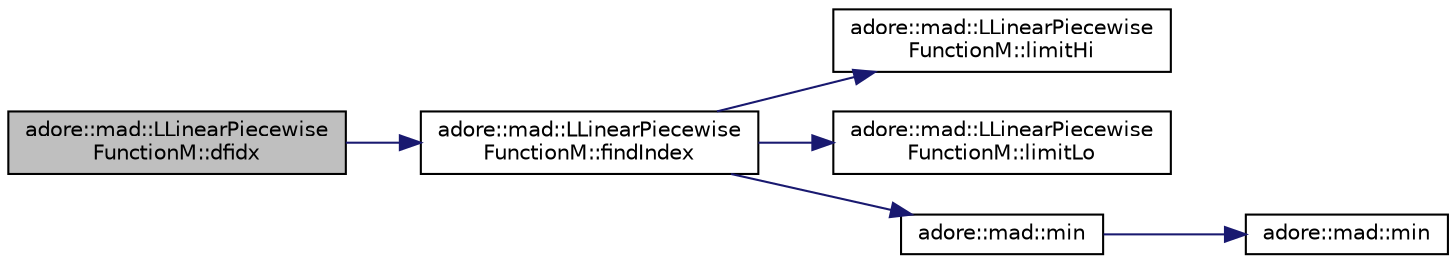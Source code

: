 digraph "adore::mad::LLinearPiecewiseFunctionM::dfidx"
{
 // LATEX_PDF_SIZE
  edge [fontname="Helvetica",fontsize="10",labelfontname="Helvetica",labelfontsize="10"];
  node [fontname="Helvetica",fontsize="10",shape=record];
  rankdir="LR";
  Node1 [label="adore::mad::LLinearPiecewise\lFunctionM::dfidx",height=0.2,width=0.4,color="black", fillcolor="grey75", style="filled", fontcolor="black",tooltip=" "];
  Node1 -> Node2 [color="midnightblue",fontsize="10",style="solid",fontname="Helvetica"];
  Node2 [label="adore::mad::LLinearPiecewise\lFunctionM::findIndex",height=0.2,width=0.4,color="black", fillcolor="white", style="filled",URL="$classadore_1_1mad_1_1LLinearPiecewiseFunctionM.html#a92f9ea09083d587aa2ffa1ec600be3b5",tooltip=" "];
  Node2 -> Node3 [color="midnightblue",fontsize="10",style="solid",fontname="Helvetica"];
  Node3 [label="adore::mad::LLinearPiecewise\lFunctionM::limitHi",height=0.2,width=0.4,color="black", fillcolor="white", style="filled",URL="$classadore_1_1mad_1_1LLinearPiecewiseFunctionM.html#aaa496b8ceb3ed505f6450225c46a077a",tooltip=" "];
  Node2 -> Node4 [color="midnightblue",fontsize="10",style="solid",fontname="Helvetica"];
  Node4 [label="adore::mad::LLinearPiecewise\lFunctionM::limitLo",height=0.2,width=0.4,color="black", fillcolor="white", style="filled",URL="$classadore_1_1mad_1_1LLinearPiecewiseFunctionM.html#a682841e9bc82a0653745dce6f908bfa6",tooltip=" "];
  Node2 -> Node5 [color="midnightblue",fontsize="10",style="solid",fontname="Helvetica"];
  Node5 [label="adore::mad::min",height=0.2,width=0.4,color="black", fillcolor="white", style="filled",URL="$namespaceadore_1_1mad.html#ab58ecb752f9bbfe27832e0a2c0e22c2b",tooltip=" "];
  Node5 -> Node6 [color="midnightblue",fontsize="10",style="solid",fontname="Helvetica"];
  Node6 [label="adore::mad::min",height=0.2,width=0.4,color="black", fillcolor="white", style="filled",URL="$namespaceadore_1_1mad.html#ac61b79c007d1859f93a10c04272095a1",tooltip=" "];
}
